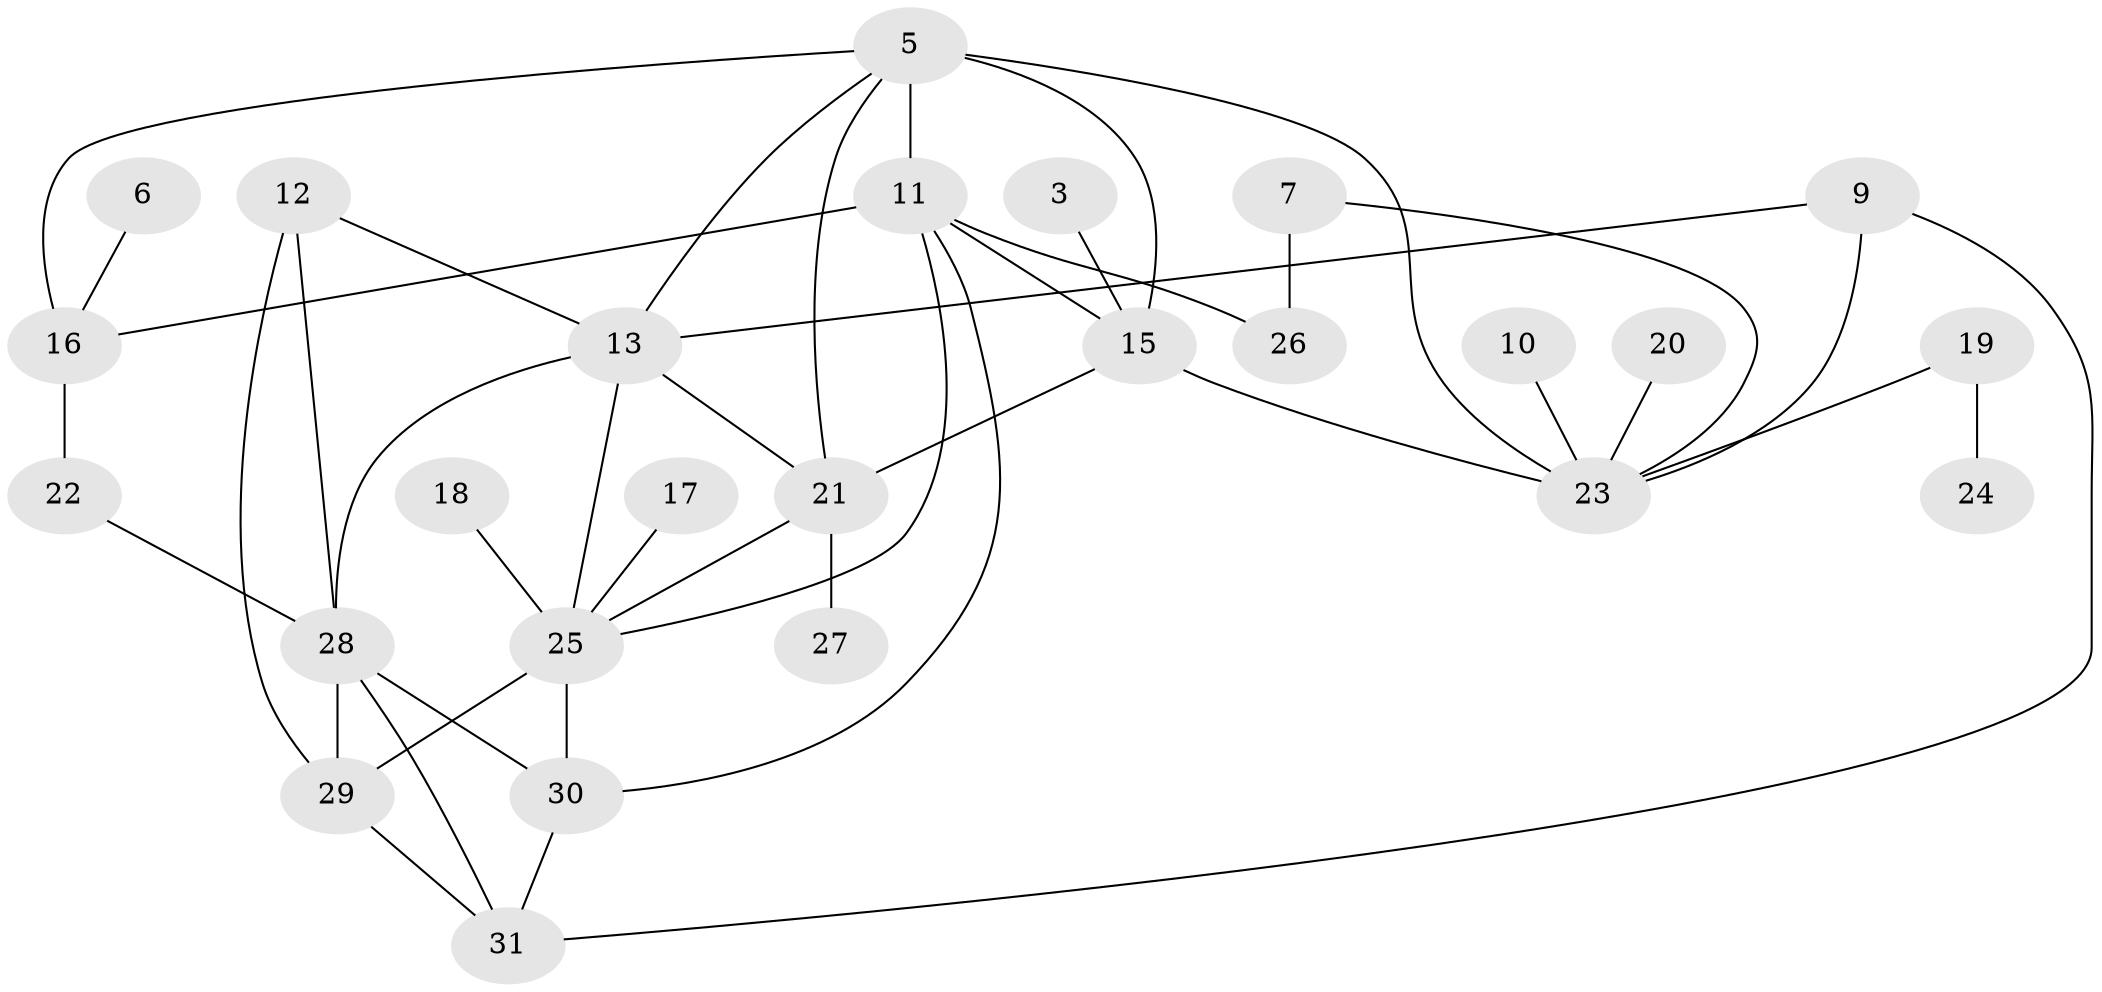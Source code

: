 // original degree distribution, {1: 0.23943661971830985, 0: 0.07042253521126761, 2: 0.28169014084507044, 4: 0.19718309859154928, 3: 0.11267605633802817, 7: 0.028169014084507043, 5: 0.04225352112676056, 6: 0.028169014084507043}
// Generated by graph-tools (version 1.1) at 2025/35/03/04/25 23:35:52]
// undirected, 26 vertices, 43 edges
graph export_dot {
  node [color=gray90,style=filled];
  3;
  5;
  6;
  7;
  9;
  10;
  11;
  12;
  13;
  15;
  16;
  17;
  18;
  19;
  20;
  21;
  22;
  23;
  24;
  25;
  26;
  27;
  28;
  29;
  30;
  31;
  3 -- 15 [weight=1.0];
  5 -- 11 [weight=1.0];
  5 -- 13 [weight=1.0];
  5 -- 15 [weight=2.0];
  5 -- 16 [weight=1.0];
  5 -- 21 [weight=1.0];
  5 -- 23 [weight=1.0];
  6 -- 16 [weight=1.0];
  7 -- 23 [weight=1.0];
  7 -- 26 [weight=1.0];
  9 -- 13 [weight=1.0];
  9 -- 23 [weight=1.0];
  9 -- 31 [weight=1.0];
  10 -- 23 [weight=1.0];
  11 -- 15 [weight=1.0];
  11 -- 16 [weight=2.0];
  11 -- 25 [weight=1.0];
  11 -- 26 [weight=1.0];
  11 -- 30 [weight=1.0];
  12 -- 13 [weight=1.0];
  12 -- 28 [weight=1.0];
  12 -- 29 [weight=1.0];
  13 -- 21 [weight=1.0];
  13 -- 25 [weight=1.0];
  13 -- 28 [weight=1.0];
  15 -- 21 [weight=1.0];
  15 -- 23 [weight=2.0];
  16 -- 22 [weight=1.0];
  17 -- 25 [weight=1.0];
  18 -- 25 [weight=1.0];
  19 -- 23 [weight=1.0];
  19 -- 24 [weight=1.0];
  20 -- 23 [weight=1.0];
  21 -- 25 [weight=1.0];
  21 -- 27 [weight=1.0];
  22 -- 28 [weight=1.0];
  25 -- 29 [weight=1.0];
  25 -- 30 [weight=1.0];
  28 -- 29 [weight=2.0];
  28 -- 30 [weight=2.0];
  28 -- 31 [weight=1.0];
  29 -- 31 [weight=1.0];
  30 -- 31 [weight=1.0];
}
